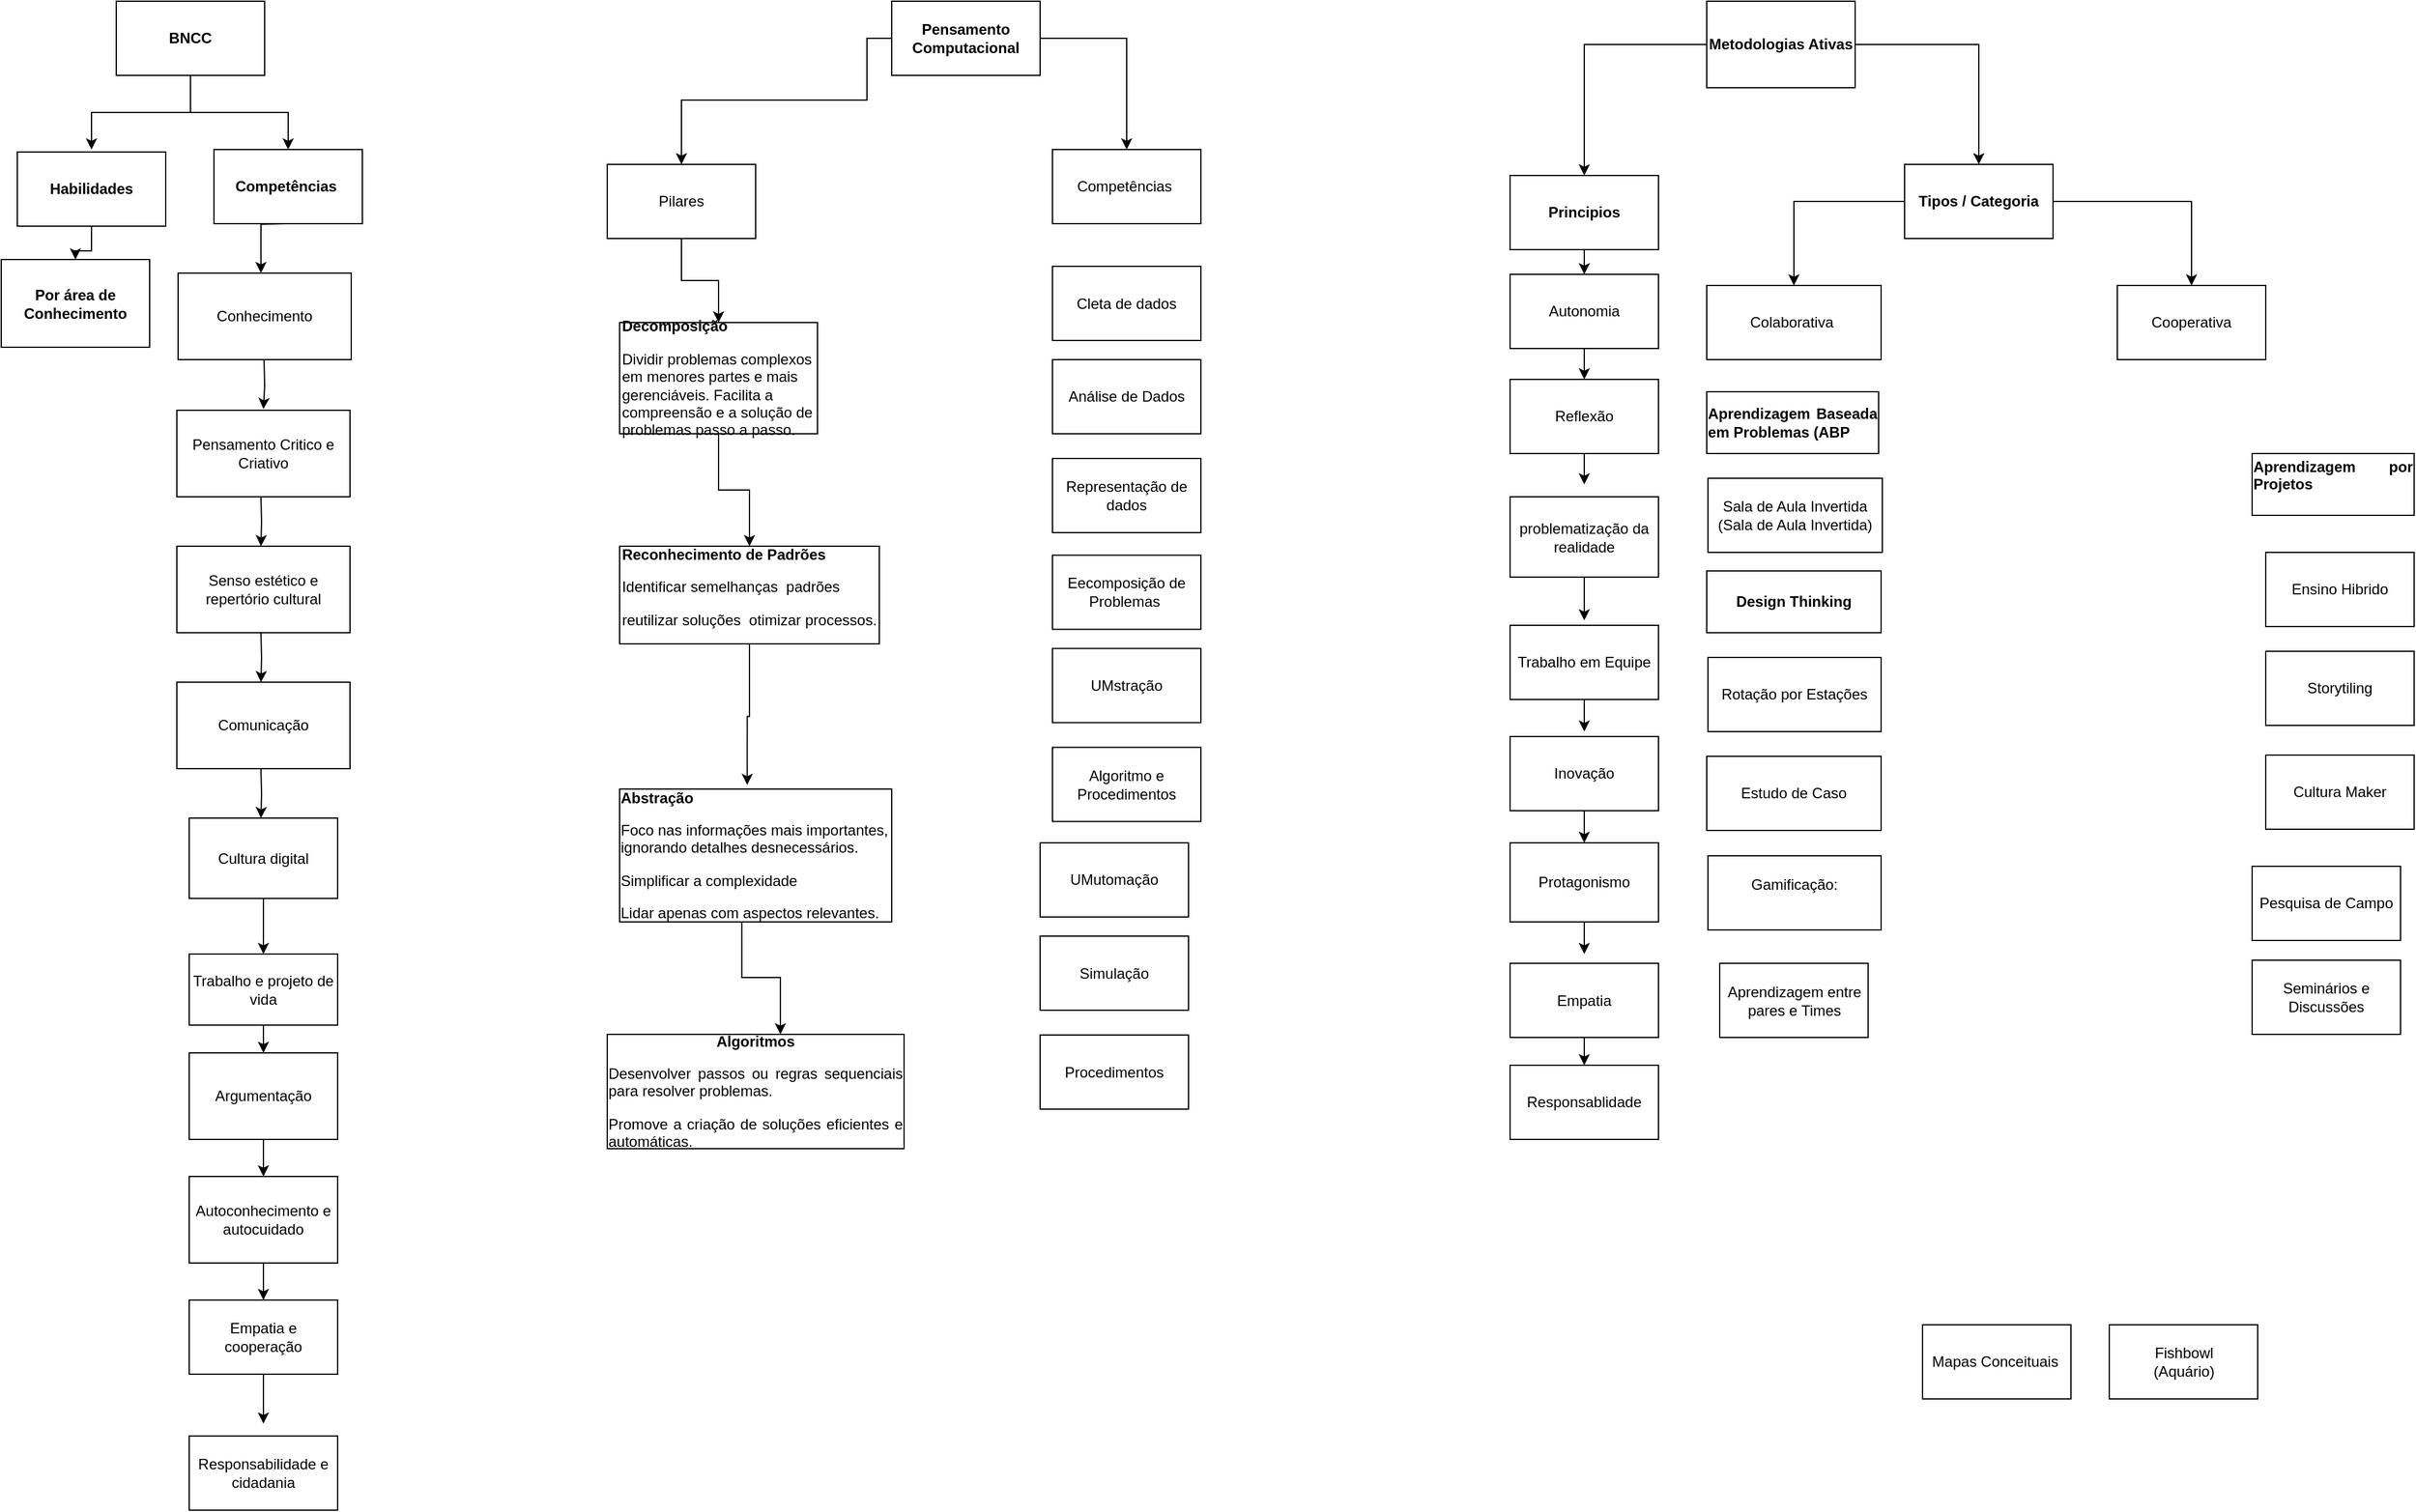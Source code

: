 <mxfile version="24.7.16" pages="2">
  <diagram name="Página-1" id="2mrk-HP-_fAwY83XtIVn">
    <mxGraphModel dx="2944" dy="557" grid="1" gridSize="10" guides="1" tooltips="1" connect="1" arrows="1" fold="1" page="1" pageScale="1" pageWidth="827" pageHeight="1169" math="0" shadow="0">
      <root>
        <mxCell id="0" />
        <mxCell id="1" parent="0" />
        <mxCell id="XJwnbb6XpXiKcCrQJQJd-31" value="" style="edgeStyle=orthogonalEdgeStyle;rounded=0;orthogonalLoop=1;jettySize=auto;html=1;" parent="1" source="GPR2DVeR3QreYbpcR4uf-1" target="XJwnbb6XpXiKcCrQJQJd-29" edge="1">
          <mxGeometry relative="1" as="geometry" />
        </mxCell>
        <mxCell id="XJwnbb6XpXiKcCrQJQJd-43" value="" style="edgeStyle=orthogonalEdgeStyle;rounded=0;orthogonalLoop=1;jettySize=auto;html=1;" parent="1" source="GPR2DVeR3QreYbpcR4uf-1" target="XJwnbb6XpXiKcCrQJQJd-42" edge="1">
          <mxGeometry relative="1" as="geometry" />
        </mxCell>
        <mxCell id="GPR2DVeR3QreYbpcR4uf-1" value="&lt;font style=&quot;vertical-align: inherit;&quot;&gt;&lt;font style=&quot;vertical-align: inherit;&quot;&gt;&lt;b&gt;Metodologias Ativas&lt;/b&gt;&lt;/font&gt;&lt;/font&gt;" style="rounded=0;whiteSpace=wrap;html=1;" parent="1" vertex="1">
          <mxGeometry x="239" y="30" width="120" height="70" as="geometry" />
        </mxCell>
        <mxCell id="GPR2DVeR3QreYbpcR4uf-53" value="" style="edgeStyle=orthogonalEdgeStyle;rounded=0;orthogonalLoop=1;jettySize=auto;html=1;" parent="1" source="GPR2DVeR3QreYbpcR4uf-2" target="GPR2DVeR3QreYbpcR4uf-10" edge="1">
          <mxGeometry relative="1" as="geometry" />
        </mxCell>
        <mxCell id="GPR2DVeR3QreYbpcR4uf-54" value="" style="edgeStyle=orthogonalEdgeStyle;rounded=0;orthogonalLoop=1;jettySize=auto;html=1;entryX=0.5;entryY=0;entryDx=0;entryDy=0;" parent="1" source="GPR2DVeR3QreYbpcR4uf-2" target="GPR2DVeR3QreYbpcR4uf-9" edge="1">
          <mxGeometry relative="1" as="geometry">
            <Array as="points">
              <mxPoint x="-440" y="60" />
              <mxPoint x="-440" y="110" />
              <mxPoint x="-590" y="110" />
            </Array>
          </mxGeometry>
        </mxCell>
        <mxCell id="GPR2DVeR3QreYbpcR4uf-2" value="&lt;font style=&quot;vertical-align: inherit;&quot;&gt;&lt;font style=&quot;vertical-align: inherit;&quot;&gt;&lt;b&gt;Pensamento Computacional&lt;/b&gt;&lt;/font&gt;&lt;/font&gt;" style="rounded=0;whiteSpace=wrap;html=1;" parent="1" vertex="1">
          <mxGeometry x="-420" y="30" width="120" height="60" as="geometry" />
        </mxCell>
        <mxCell id="GPR2DVeR3QreYbpcR4uf-3" value="&lt;div style=&quot;text-align: justify;&quot;&gt;&lt;b style=&quot;background-color: initial;&quot;&gt;Aprendizagem Baseada em Problemas (ABP&lt;/b&gt;&lt;/div&gt;" style="rounded=0;whiteSpace=wrap;html=1;" parent="1" vertex="1">
          <mxGeometry x="239" y="346" width="139" height="50" as="geometry" />
        </mxCell>
        <mxCell id="GPR2DVeR3QreYbpcR4uf-4" value="&lt;div style=&quot;text-align: justify;&quot;&gt;&lt;b style=&quot;background-color: initial;&quot;&gt;Aprendizagem por Projetos&lt;/b&gt;&lt;/div&gt;&lt;div style=&quot;text-align: justify;&quot;&gt;&lt;font style=&quot;vertical-align: inherit;&quot;&gt;&lt;font style=&quot;vertical-align: inherit;&quot;&gt;&lt;b&gt;&lt;br&gt;&lt;/b&gt;&lt;/font&gt;&lt;/font&gt;&lt;/div&gt;" style="rounded=0;whiteSpace=wrap;html=1;" parent="1" vertex="1">
          <mxGeometry x="680" y="396" width="131" height="50" as="geometry" />
        </mxCell>
        <mxCell id="GPR2DVeR3QreYbpcR4uf-5" value="&lt;font style=&quot;vertical-align: inherit;&quot;&gt;&lt;font style=&quot;vertical-align: inherit;&quot;&gt;Sala de Aula Invertida (Sala de Aula Invertida)&lt;/font&gt;&lt;/font&gt;" style="rounded=0;whiteSpace=wrap;html=1;" parent="1" vertex="1">
          <mxGeometry x="240" y="416" width="141" height="60" as="geometry" />
        </mxCell>
        <mxCell id="GPR2DVeR3QreYbpcR4uf-6" value="&#xa;Gamificação:&#xa;&#xa;" style="rounded=0;whiteSpace=wrap;html=1;" parent="1" vertex="1">
          <mxGeometry x="240" y="721.5" width="140" height="60" as="geometry" />
        </mxCell>
        <mxCell id="GPR2DVeR3QreYbpcR4uf-7" value="&lt;div style=&quot;text-align: justify;&quot;&gt;&lt;b style=&quot;background-color: initial;&quot;&gt;Design Thinking&lt;/b&gt;&lt;/div&gt;" style="rounded=0;whiteSpace=wrap;html=1;" parent="1" vertex="1">
          <mxGeometry x="239" y="491" width="141" height="50" as="geometry" />
        </mxCell>
        <mxCell id="GPR2DVeR3QreYbpcR4uf-8" value="&lt;font style=&quot;vertical-align: inherit;&quot;&gt;&lt;font style=&quot;vertical-align: inherit;&quot;&gt;Cultura Maker&lt;/font&gt;&lt;/font&gt;" style="rounded=0;whiteSpace=wrap;html=1;" parent="1" vertex="1">
          <mxGeometry x="691" y="640" width="120" height="60" as="geometry" />
        </mxCell>
        <mxCell id="XJwnbb6XpXiKcCrQJQJd-26" value="" style="edgeStyle=orthogonalEdgeStyle;rounded=0;orthogonalLoop=1;jettySize=auto;html=1;" parent="1" source="GPR2DVeR3QreYbpcR4uf-9" target="GPR2DVeR3QreYbpcR4uf-102" edge="1">
          <mxGeometry relative="1" as="geometry" />
        </mxCell>
        <mxCell id="GPR2DVeR3QreYbpcR4uf-9" value="&lt;font style=&quot;vertical-align: inherit;&quot;&gt;&lt;font style=&quot;vertical-align: inherit;&quot;&gt;&lt;font style=&quot;vertical-align: inherit;&quot;&gt;&lt;font style=&quot;vertical-align: inherit;&quot;&gt;Pilares&lt;/font&gt;&lt;/font&gt;&lt;/font&gt;&lt;/font&gt;" style="rounded=0;whiteSpace=wrap;html=1;" parent="1" vertex="1">
          <mxGeometry x="-650" y="162" width="120" height="60" as="geometry" />
        </mxCell>
        <mxCell id="GPR2DVeR3QreYbpcR4uf-10" value="Competências&amp;nbsp;" style="rounded=0;whiteSpace=wrap;html=1;" parent="1" vertex="1">
          <mxGeometry x="-290" y="150" width="120" height="60" as="geometry" />
        </mxCell>
        <mxCell id="GPR2DVeR3QreYbpcR4uf-12" value="Estudo de Caso" style="rounded=0;whiteSpace=wrap;html=1;" parent="1" vertex="1">
          <mxGeometry x="239" y="641" width="141" height="60" as="geometry" />
        </mxCell>
        <mxCell id="GPR2DVeR3QreYbpcR4uf-14" value="Seminários e Discussões" style="rounded=0;whiteSpace=wrap;html=1;" parent="1" vertex="1">
          <mxGeometry x="680" y="806" width="120" height="60" as="geometry" />
        </mxCell>
        <mxCell id="GPR2DVeR3QreYbpcR4uf-15" value="Pesquisa de Campo" style="rounded=0;whiteSpace=wrap;html=1;" parent="1" vertex="1">
          <mxGeometry x="680" y="730" width="120" height="60" as="geometry" />
        </mxCell>
        <mxCell id="GPR2DVeR3QreYbpcR4uf-17" value="Storytiling" style="rounded=0;whiteSpace=wrap;html=1;" parent="1" vertex="1">
          <mxGeometry x="691" y="556" width="120" height="60" as="geometry" />
        </mxCell>
        <mxCell id="GPR2DVeR3QreYbpcR4uf-18" value="Aprendizagem entre pares e Times" style="rounded=0;whiteSpace=wrap;html=1;" parent="1" vertex="1">
          <mxGeometry x="249.5" y="808.5" width="120" height="60" as="geometry" />
        </mxCell>
        <mxCell id="GPR2DVeR3QreYbpcR4uf-19" value="Ensino Hibrido" style="rounded=0;whiteSpace=wrap;html=1;" parent="1" vertex="1">
          <mxGeometry x="691" y="476" width="120" height="60" as="geometry" />
        </mxCell>
        <mxCell id="GPR2DVeR3QreYbpcR4uf-21" value="Rotação por Estações" style="rounded=0;whiteSpace=wrap;html=1;" parent="1" vertex="1">
          <mxGeometry x="240" y="561" width="140" height="60" as="geometry" />
        </mxCell>
        <mxCell id="GPR2DVeR3QreYbpcR4uf-22" value="Mapas Conceituais&amp;nbsp;" style="rounded=0;whiteSpace=wrap;html=1;" parent="1" vertex="1">
          <mxGeometry x="413.5" y="1101" width="120" height="60" as="geometry" />
        </mxCell>
        <mxCell id="GPR2DVeR3QreYbpcR4uf-23" value="Fishbowl&lt;div&gt;(Aquário)&lt;/div&gt;" style="rounded=0;whiteSpace=wrap;html=1;" parent="1" vertex="1">
          <mxGeometry x="564.5" y="1101" width="120" height="60" as="geometry" />
        </mxCell>
        <mxCell id="XJwnbb6XpXiKcCrQJQJd-56" value="" style="edgeStyle=orthogonalEdgeStyle;rounded=0;orthogonalLoop=1;jettySize=auto;html=1;" parent="1" source="GPR2DVeR3QreYbpcR4uf-96" target="XJwnbb6XpXiKcCrQJQJd-55" edge="1">
          <mxGeometry relative="1" as="geometry" />
        </mxCell>
        <mxCell id="GPR2DVeR3QreYbpcR4uf-96" value="&lt;font style=&quot;vertical-align: inherit;&quot;&gt;&lt;font style=&quot;vertical-align: inherit;&quot;&gt;&lt;font style=&quot;vertical-align: inherit;&quot;&gt;&lt;font style=&quot;vertical-align: inherit;&quot;&gt;&lt;b&gt;Habilidades&lt;/b&gt;&lt;/font&gt;&lt;/font&gt;&lt;/font&gt;&lt;/font&gt;" style="rounded=0;whiteSpace=wrap;html=1;" parent="1" vertex="1">
          <mxGeometry x="-1127" y="152" width="120" height="60" as="geometry" />
        </mxCell>
        <mxCell id="XJwnbb6XpXiKcCrQJQJd-83" value="" style="edgeStyle=orthogonalEdgeStyle;rounded=0;orthogonalLoop=1;jettySize=auto;html=1;" parent="1" source="GPR2DVeR3QreYbpcR4uf-102" target="XJwnbb6XpXiKcCrQJQJd-27" edge="1">
          <mxGeometry relative="1" as="geometry" />
        </mxCell>
        <mxCell id="GPR2DVeR3QreYbpcR4uf-102" value="&lt;br&gt;&lt;p&gt;&lt;strong&gt;&lt;font style=&quot;vertical-align: inherit;&quot;&gt;&lt;font style=&quot;vertical-align: inherit;&quot;&gt;&lt;font style=&quot;vertical-align: inherit;&quot;&gt;&lt;font style=&quot;vertical-align: inherit;&quot;&gt;&lt;font style=&quot;vertical-align: inherit;&quot;&gt;&lt;font style=&quot;vertical-align: inherit;&quot;&gt;Decomposição&lt;/font&gt;&lt;/font&gt;&lt;/font&gt;&lt;/font&gt;&lt;/font&gt;&lt;/font&gt;&lt;/strong&gt;&lt;/p&gt;&lt;p&gt;&lt;strong&gt;&lt;font style=&quot;vertical-align: inherit;&quot;&gt;&lt;font style=&quot;vertical-align: inherit;&quot;&gt;&lt;font style=&quot;vertical-align: inherit;&quot;&gt;&lt;font style=&quot;vertical-align: inherit;&quot;&gt;&lt;/font&gt;&lt;/font&gt;&lt;/font&gt;&lt;/font&gt;&lt;/strong&gt;&lt;span style=&quot;background-color: initial;&quot;&gt;&lt;font style=&quot;vertical-align: inherit;&quot;&gt;&lt;font style=&quot;vertical-align: inherit;&quot;&gt;&lt;font style=&quot;vertical-align: inherit;&quot;&gt;&lt;font style=&quot;vertical-align: inherit;&quot;&gt;Dividir problemas complexos em menores partes e mais gerenciáveis. &lt;/font&gt;&lt;/font&gt;&lt;/font&gt;&lt;/font&gt;&lt;/span&gt;&lt;span style=&quot;background-color: initial;&quot;&gt;&lt;font style=&quot;vertical-align: inherit;&quot;&gt;&lt;font style=&quot;vertical-align: inherit;&quot;&gt;&lt;font style=&quot;vertical-align: inherit;&quot;&gt;&lt;font style=&quot;vertical-align: inherit;&quot;&gt;Facilita a compreensão e a solução de problemas passo a passo.&lt;/font&gt;&lt;/font&gt;&lt;/font&gt;&lt;/font&gt;&lt;/span&gt;&lt;/p&gt;&lt;div&gt;&lt;br&gt;&lt;/div&gt;" style="rounded=0;whiteSpace=wrap;html=1;align=left;" parent="1" vertex="1">
          <mxGeometry x="-640" y="290" width="160" height="90" as="geometry" />
        </mxCell>
        <mxCell id="XJwnbb6XpXiKcCrQJQJd-1" value="" style="edgeStyle=orthogonalEdgeStyle;rounded=0;orthogonalLoop=1;jettySize=auto;html=1;entryX=0.5;entryY=0;entryDx=0;entryDy=0;" parent="1" source="XJwnbb6XpXiKcCrQJQJd-3" edge="1">
          <mxGeometry relative="1" as="geometry">
            <mxPoint x="-1067" y="150" as="targetPoint" />
            <Array as="points">
              <mxPoint x="-987" y="120" />
              <mxPoint x="-1067" y="120" />
            </Array>
          </mxGeometry>
        </mxCell>
        <mxCell id="XJwnbb6XpXiKcCrQJQJd-2" style="edgeStyle=orthogonalEdgeStyle;rounded=0;orthogonalLoop=1;jettySize=auto;html=1;entryX=0.5;entryY=0;entryDx=0;entryDy=0;" parent="1" source="XJwnbb6XpXiKcCrQJQJd-3" target="XJwnbb6XpXiKcCrQJQJd-20" edge="1">
          <mxGeometry relative="1" as="geometry" />
        </mxCell>
        <mxCell id="XJwnbb6XpXiKcCrQJQJd-3" value="&lt;font style=&quot;vertical-align: inherit;&quot;&gt;&lt;font style=&quot;vertical-align: inherit;&quot;&gt;&lt;b&gt;BNCC&lt;/b&gt;&lt;/font&gt;&lt;/font&gt;" style="rounded=0;whiteSpace=wrap;html=1;" parent="1" vertex="1">
          <mxGeometry x="-1047" y="30" width="120" height="60" as="geometry" />
        </mxCell>
        <mxCell id="XJwnbb6XpXiKcCrQJQJd-4" value="" style="edgeStyle=orthogonalEdgeStyle;rounded=0;orthogonalLoop=1;jettySize=auto;html=1;" parent="1" edge="1">
          <mxGeometry relative="1" as="geometry">
            <mxPoint x="-910" y="210" as="sourcePoint" />
            <mxPoint x="-930" y="250" as="targetPoint" />
          </mxGeometry>
        </mxCell>
        <mxCell id="XJwnbb6XpXiKcCrQJQJd-5" value="" style="edgeStyle=orthogonalEdgeStyle;rounded=0;orthogonalLoop=1;jettySize=auto;html=1;" parent="1" edge="1">
          <mxGeometry relative="1" as="geometry">
            <mxPoint x="-927.5" y="320" as="sourcePoint" />
            <mxPoint x="-928" y="360" as="targetPoint" />
          </mxGeometry>
        </mxCell>
        <mxCell id="XJwnbb6XpXiKcCrQJQJd-6" value="" style="edgeStyle=orthogonalEdgeStyle;rounded=0;orthogonalLoop=1;jettySize=auto;html=1;" parent="1" edge="1">
          <mxGeometry relative="1" as="geometry">
            <mxPoint x="-930" y="431" as="sourcePoint" />
            <mxPoint x="-930" y="471" as="targetPoint" />
          </mxGeometry>
        </mxCell>
        <mxCell id="XJwnbb6XpXiKcCrQJQJd-7" value="" style="edgeStyle=orthogonalEdgeStyle;rounded=0;orthogonalLoop=1;jettySize=auto;html=1;" parent="1" edge="1">
          <mxGeometry relative="1" as="geometry">
            <mxPoint x="-930" y="541" as="sourcePoint" />
            <mxPoint x="-930" y="581" as="targetPoint" />
          </mxGeometry>
        </mxCell>
        <mxCell id="XJwnbb6XpXiKcCrQJQJd-8" value="" style="edgeStyle=orthogonalEdgeStyle;rounded=0;orthogonalLoop=1;jettySize=auto;html=1;" parent="1" edge="1">
          <mxGeometry relative="1" as="geometry">
            <mxPoint x="-930" y="651" as="sourcePoint" />
            <mxPoint x="-930" y="691" as="targetPoint" />
          </mxGeometry>
        </mxCell>
        <mxCell id="XJwnbb6XpXiKcCrQJQJd-9" value="" style="edgeStyle=orthogonalEdgeStyle;rounded=0;orthogonalLoop=1;jettySize=auto;html=1;" parent="1" source="XJwnbb6XpXiKcCrQJQJd-10" edge="1">
          <mxGeometry relative="1" as="geometry">
            <mxPoint x="-928" y="801" as="targetPoint" />
          </mxGeometry>
        </mxCell>
        <mxCell id="XJwnbb6XpXiKcCrQJQJd-10" value="&lt;p class=&quot;MsoNormal&quot;&gt;Cultura digital&lt;/p&gt;" style="whiteSpace=wrap;html=1;rounded=0;" parent="1" vertex="1">
          <mxGeometry x="-988" y="691" width="120" height="65" as="geometry" />
        </mxCell>
        <mxCell id="XJwnbb6XpXiKcCrQJQJd-11" value="" style="edgeStyle=orthogonalEdgeStyle;rounded=0;orthogonalLoop=1;jettySize=auto;html=1;" parent="1" source="XJwnbb6XpXiKcCrQJQJd-12" edge="1">
          <mxGeometry relative="1" as="geometry">
            <mxPoint x="-928" y="881" as="targetPoint" />
          </mxGeometry>
        </mxCell>
        <mxCell id="XJwnbb6XpXiKcCrQJQJd-12" value="&lt;p class=&quot;MsoNormal&quot;&gt;Trabalho e projeto de vida&lt;/p&gt;" style="whiteSpace=wrap;html=1;rounded=0;" parent="1" vertex="1">
          <mxGeometry x="-988" y="801" width="120" height="57.5" as="geometry" />
        </mxCell>
        <mxCell id="XJwnbb6XpXiKcCrQJQJd-13" value="" style="edgeStyle=orthogonalEdgeStyle;rounded=0;orthogonalLoop=1;jettySize=auto;html=1;" parent="1" source="XJwnbb6XpXiKcCrQJQJd-14" edge="1">
          <mxGeometry relative="1" as="geometry">
            <mxPoint x="-928" y="981" as="targetPoint" />
          </mxGeometry>
        </mxCell>
        <mxCell id="XJwnbb6XpXiKcCrQJQJd-14" value="&lt;div&gt;&lt;p class=&quot;MsoNormal&quot;&gt;Argumentação&lt;/p&gt;&lt;/div&gt;" style="whiteSpace=wrap;html=1;rounded=0;" parent="1" vertex="1">
          <mxGeometry x="-988" y="881" width="120" height="70" as="geometry" />
        </mxCell>
        <mxCell id="XJwnbb6XpXiKcCrQJQJd-15" value="" style="edgeStyle=orthogonalEdgeStyle;rounded=0;orthogonalLoop=1;jettySize=auto;html=1;" parent="1" source="XJwnbb6XpXiKcCrQJQJd-16" edge="1">
          <mxGeometry relative="1" as="geometry">
            <mxPoint x="-928" y="1081" as="targetPoint" />
          </mxGeometry>
        </mxCell>
        <mxCell id="XJwnbb6XpXiKcCrQJQJd-16" value="&lt;p class=&quot;MsoNormal&quot;&gt;Autoconhecimento e autocuidado&lt;/p&gt;" style="whiteSpace=wrap;html=1;rounded=0;" parent="1" vertex="1">
          <mxGeometry x="-988" y="981" width="120" height="70" as="geometry" />
        </mxCell>
        <mxCell id="XJwnbb6XpXiKcCrQJQJd-17" value="" style="edgeStyle=orthogonalEdgeStyle;rounded=0;orthogonalLoop=1;jettySize=auto;html=1;" parent="1" source="XJwnbb6XpXiKcCrQJQJd-18" edge="1">
          <mxGeometry relative="1" as="geometry">
            <mxPoint x="-928" y="1181" as="targetPoint" />
          </mxGeometry>
        </mxCell>
        <mxCell id="XJwnbb6XpXiKcCrQJQJd-18" value="&lt;p class=&quot;MsoNormal&quot;&gt;Empatia e cooperação&lt;/p&gt;" style="whiteSpace=wrap;html=1;rounded=0;" parent="1" vertex="1">
          <mxGeometry x="-988" y="1081" width="120" height="60" as="geometry" />
        </mxCell>
        <mxCell id="XJwnbb6XpXiKcCrQJQJd-19" value="&lt;p class=&quot;MsoNormal&quot;&gt;Responsabilidade e cidadania&lt;/p&gt;" style="whiteSpace=wrap;html=1;rounded=0;" parent="1" vertex="1">
          <mxGeometry x="-988" y="1191" width="120" height="60" as="geometry" />
        </mxCell>
        <mxCell id="XJwnbb6XpXiKcCrQJQJd-20" value="&lt;b&gt;Competências&amp;nbsp;&lt;/b&gt;" style="rounded=0;whiteSpace=wrap;html=1;" parent="1" vertex="1">
          <mxGeometry x="-968" y="150" width="120" height="60" as="geometry" />
        </mxCell>
        <mxCell id="XJwnbb6XpXiKcCrQJQJd-21" value="Conhecimento" style="rounded=0;whiteSpace=wrap;html=1;" parent="1" vertex="1">
          <mxGeometry x="-997" y="250" width="140" height="70" as="geometry" />
        </mxCell>
        <mxCell id="XJwnbb6XpXiKcCrQJQJd-22" value="Pensamento Critico e Criativo" style="rounded=0;whiteSpace=wrap;html=1;" parent="1" vertex="1">
          <mxGeometry x="-998" y="361" width="140" height="70" as="geometry" />
        </mxCell>
        <mxCell id="XJwnbb6XpXiKcCrQJQJd-23" value="&lt;p class=&quot;MsoNormal&quot;&gt;Senso estético e repertório cultural&lt;/p&gt;" style="rounded=0;whiteSpace=wrap;html=1;" parent="1" vertex="1">
          <mxGeometry x="-998" y="471" width="140" height="70" as="geometry" />
        </mxCell>
        <mxCell id="XJwnbb6XpXiKcCrQJQJd-24" value="&lt;p class=&quot;MsoNormal&quot;&gt;Comunicação&lt;/p&gt;" style="rounded=0;whiteSpace=wrap;html=1;" parent="1" vertex="1">
          <mxGeometry x="-998" y="581" width="140" height="70" as="geometry" />
        </mxCell>
        <mxCell id="XJwnbb6XpXiKcCrQJQJd-27" value="&lt;div style=&quot;text-align: justify;&quot;&gt;&lt;br&gt;&lt;/div&gt;&lt;p style=&quot;text-align: justify;&quot;&gt;&lt;strong&gt;Reconhecimento de Padrões&lt;/strong&gt;&lt;/p&gt;&lt;p style=&quot;text-align: justify;&quot;&gt;&lt;span style=&quot;background-color: initial;&quot;&gt;Identificar semelhanças&amp;nbsp; padrões&amp;nbsp;&lt;/span&gt;&lt;/p&gt;&lt;p style=&quot;text-align: justify;&quot;&gt;&lt;span style=&quot;background-color: initial;&quot;&gt;reutilizar soluções&amp;nbsp; otimizar processos.&lt;/span&gt;&lt;/p&gt;&lt;div style=&quot;text-align: justify;&quot;&gt;&lt;br&gt;&lt;/div&gt;&lt;div style=&quot;text-align: justify;&quot;&gt;&lt;br&gt;&lt;/div&gt;" style="whiteSpace=wrap;html=1;rounded=0;" parent="1" vertex="1">
          <mxGeometry x="-640" y="471" width="210" height="79" as="geometry" />
        </mxCell>
        <mxCell id="XJwnbb6XpXiKcCrQJQJd-33" value="" style="edgeStyle=orthogonalEdgeStyle;rounded=0;orthogonalLoop=1;jettySize=auto;html=1;" parent="1" source="XJwnbb6XpXiKcCrQJQJd-29" target="XJwnbb6XpXiKcCrQJQJd-32" edge="1">
          <mxGeometry relative="1" as="geometry" />
        </mxCell>
        <mxCell id="XJwnbb6XpXiKcCrQJQJd-29" value="&lt;b&gt;Principios&lt;/b&gt;" style="whiteSpace=wrap;html=1;rounded=0;" parent="1" vertex="1">
          <mxGeometry x="80" y="171" width="120" height="60" as="geometry" />
        </mxCell>
        <mxCell id="XJwnbb6XpXiKcCrQJQJd-36" value="" style="edgeStyle=orthogonalEdgeStyle;rounded=0;orthogonalLoop=1;jettySize=auto;html=1;" parent="1" source="XJwnbb6XpXiKcCrQJQJd-32" target="XJwnbb6XpXiKcCrQJQJd-35" edge="1">
          <mxGeometry relative="1" as="geometry" />
        </mxCell>
        <mxCell id="XJwnbb6XpXiKcCrQJQJd-32" value="Autonomia" style="rounded=0;whiteSpace=wrap;html=1;" parent="1" vertex="1">
          <mxGeometry x="80" y="251" width="120" height="60" as="geometry" />
        </mxCell>
        <mxCell id="XJwnbb6XpXiKcCrQJQJd-60" value="" style="edgeStyle=orthogonalEdgeStyle;rounded=0;orthogonalLoop=1;jettySize=auto;html=1;" parent="1" source="XJwnbb6XpXiKcCrQJQJd-35" edge="1">
          <mxGeometry relative="1" as="geometry">
            <mxPoint x="140" y="421" as="targetPoint" />
          </mxGeometry>
        </mxCell>
        <mxCell id="XJwnbb6XpXiKcCrQJQJd-35" value="Reflexão" style="rounded=0;whiteSpace=wrap;html=1;" parent="1" vertex="1">
          <mxGeometry x="80" y="336" width="120" height="60" as="geometry" />
        </mxCell>
        <mxCell id="XJwnbb6XpXiKcCrQJQJd-47" value="" style="edgeStyle=orthogonalEdgeStyle;rounded=0;orthogonalLoop=1;jettySize=auto;html=1;" parent="1" source="XJwnbb6XpXiKcCrQJQJd-42" target="XJwnbb6XpXiKcCrQJQJd-46" edge="1">
          <mxGeometry relative="1" as="geometry" />
        </mxCell>
        <mxCell id="XJwnbb6XpXiKcCrQJQJd-49" value="" style="edgeStyle=orthogonalEdgeStyle;rounded=0;orthogonalLoop=1;jettySize=auto;html=1;" parent="1" source="XJwnbb6XpXiKcCrQJQJd-42" target="XJwnbb6XpXiKcCrQJQJd-48" edge="1">
          <mxGeometry relative="1" as="geometry" />
        </mxCell>
        <mxCell id="XJwnbb6XpXiKcCrQJQJd-42" value="&lt;b&gt;Tipos / Categoria&lt;/b&gt;" style="whiteSpace=wrap;html=1;rounded=0;" parent="1" vertex="1">
          <mxGeometry x="399" y="162" width="120" height="60" as="geometry" />
        </mxCell>
        <mxCell id="XJwnbb6XpXiKcCrQJQJd-46" value="Cooperativa" style="whiteSpace=wrap;html=1;rounded=0;" parent="1" vertex="1">
          <mxGeometry x="571" y="260" width="120" height="60" as="geometry" />
        </mxCell>
        <mxCell id="XJwnbb6XpXiKcCrQJQJd-48" value="Colaborativa&amp;nbsp;" style="whiteSpace=wrap;html=1;rounded=0;" parent="1" vertex="1">
          <mxGeometry x="239" y="260" width="141" height="60" as="geometry" />
        </mxCell>
        <mxCell id="XJwnbb6XpXiKcCrQJQJd-54" value="" style="edgeStyle=orthogonalEdgeStyle;rounded=0;orthogonalLoop=1;jettySize=auto;html=1;exitX=0.449;exitY=0.996;exitDx=0;exitDy=0;exitPerimeter=0;" parent="1" source="XJwnbb6XpXiKcCrQJQJd-50" edge="1" target="XJwnbb6XpXiKcCrQJQJd-53">
          <mxGeometry relative="1" as="geometry">
            <mxPoint x="-427" y="840" as="targetPoint" />
            <mxPoint x="-363" y="790" as="sourcePoint" />
            <Array as="points">
              <mxPoint x="-541" y="820" />
              <mxPoint x="-510" y="820" />
            </Array>
          </mxGeometry>
        </mxCell>
        <mxCell id="XJwnbb6XpXiKcCrQJQJd-50" value="&lt;font style=&quot;vertical-align: inherit;&quot;&gt;&lt;font style=&quot;vertical-align: inherit;&quot;&gt;&lt;font style=&quot;vertical-align: inherit;&quot;&gt;&lt;font style=&quot;vertical-align: inherit;&quot;&gt;&lt;div style=&quot;text-align: left;&quot;&gt;&lt;p&gt;&lt;strong&gt;Abstração&lt;/strong&gt;&lt;/p&gt;&lt;p&gt;&lt;span style=&quot;background-color: initial;&quot;&gt;Foco nas informações mais importantes, ignorando detalhes desnecessários.&lt;/span&gt;&lt;/p&gt;&lt;p&gt;&lt;span style=&quot;background-color: initial;&quot;&gt;Simplificar a complexidade&amp;nbsp;&lt;/span&gt;&lt;/p&gt;&lt;p&gt;&lt;span style=&quot;background-color: initial;&quot;&gt;Lidar apenas com aspectos relevantes.&lt;/span&gt;&lt;/p&gt;&lt;/div&gt;&lt;/font&gt;&lt;/font&gt;&lt;/font&gt;&lt;/font&gt;" style="whiteSpace=wrap;html=1;rounded=0;" parent="1" vertex="1">
          <mxGeometry x="-640" y="667.5" width="220" height="107.5" as="geometry" />
        </mxCell>
        <mxCell id="XJwnbb6XpXiKcCrQJQJd-53" value="&lt;p&gt;&lt;strong&gt;Algoritmos&lt;/strong&gt;&lt;/p&gt;&lt;p style=&quot;text-align: justify;&quot;&gt;&lt;span style=&quot;background-color: initial;&quot;&gt;Desenvolver passos ou regras sequenciais para resolver problemas.&lt;/span&gt;&lt;/p&gt;&lt;p style=&quot;text-align: justify;&quot;&gt;&lt;span style=&quot;background-color: initial;&quot;&gt;Promove a criação de soluções eficientes e automáticas.&lt;/span&gt;&lt;/p&gt;" style="whiteSpace=wrap;html=1;rounded=0;" parent="1" vertex="1">
          <mxGeometry x="-650" y="866" width="240" height="92.5" as="geometry" />
        </mxCell>
        <mxCell id="XJwnbb6XpXiKcCrQJQJd-55" value="&lt;b&gt;Por área de Conhecimento&lt;/b&gt;" style="whiteSpace=wrap;html=1;rounded=0;" parent="1" vertex="1">
          <mxGeometry x="-1140" y="239" width="120" height="71" as="geometry" />
        </mxCell>
        <mxCell id="XJwnbb6XpXiKcCrQJQJd-62" value="" style="edgeStyle=orthogonalEdgeStyle;rounded=0;orthogonalLoop=1;jettySize=auto;html=1;" parent="1" source="XJwnbb6XpXiKcCrQJQJd-59" edge="1">
          <mxGeometry relative="1" as="geometry">
            <mxPoint x="140" y="531" as="targetPoint" />
          </mxGeometry>
        </mxCell>
        <mxCell id="XJwnbb6XpXiKcCrQJQJd-59" value="problematização da realidade" style="whiteSpace=wrap;html=1;rounded=0;" parent="1" vertex="1">
          <mxGeometry x="80" y="431" width="120" height="65" as="geometry" />
        </mxCell>
        <mxCell id="XJwnbb6XpXiKcCrQJQJd-64" value="" style="edgeStyle=orthogonalEdgeStyle;rounded=0;orthogonalLoop=1;jettySize=auto;html=1;" parent="1" source="XJwnbb6XpXiKcCrQJQJd-61" edge="1">
          <mxGeometry relative="1" as="geometry">
            <mxPoint x="140" y="621" as="targetPoint" />
          </mxGeometry>
        </mxCell>
        <mxCell id="XJwnbb6XpXiKcCrQJQJd-61" value="Trabalho em Equipe" style="whiteSpace=wrap;html=1;rounded=0;" parent="1" vertex="1">
          <mxGeometry x="80" y="535" width="120" height="60" as="geometry" />
        </mxCell>
        <mxCell id="XJwnbb6XpXiKcCrQJQJd-66" value="" style="edgeStyle=orthogonalEdgeStyle;rounded=0;orthogonalLoop=1;jettySize=auto;html=1;" parent="1" source="XJwnbb6XpXiKcCrQJQJd-63" edge="1">
          <mxGeometry relative="1" as="geometry">
            <mxPoint x="140" y="711" as="targetPoint" />
          </mxGeometry>
        </mxCell>
        <mxCell id="XJwnbb6XpXiKcCrQJQJd-63" value="Inovação" style="whiteSpace=wrap;html=1;rounded=0;" parent="1" vertex="1">
          <mxGeometry x="80" y="625" width="120" height="60" as="geometry" />
        </mxCell>
        <mxCell id="XJwnbb6XpXiKcCrQJQJd-68" value="" style="edgeStyle=orthogonalEdgeStyle;rounded=0;orthogonalLoop=1;jettySize=auto;html=1;" parent="1" source="XJwnbb6XpXiKcCrQJQJd-65" edge="1">
          <mxGeometry relative="1" as="geometry">
            <mxPoint x="140" y="801" as="targetPoint" />
          </mxGeometry>
        </mxCell>
        <mxCell id="XJwnbb6XpXiKcCrQJQJd-65" value="Protagonismo" style="whiteSpace=wrap;html=1;rounded=0;" parent="1" vertex="1">
          <mxGeometry x="80" y="711" width="120" height="64" as="geometry" />
        </mxCell>
        <mxCell id="XJwnbb6XpXiKcCrQJQJd-70" value="" style="edgeStyle=orthogonalEdgeStyle;rounded=0;orthogonalLoop=1;jettySize=auto;html=1;" parent="1" source="XJwnbb6XpXiKcCrQJQJd-67" edge="1">
          <mxGeometry relative="1" as="geometry">
            <mxPoint x="140" y="891" as="targetPoint" />
          </mxGeometry>
        </mxCell>
        <mxCell id="XJwnbb6XpXiKcCrQJQJd-67" value="Empatia" style="whiteSpace=wrap;html=1;rounded=0;" parent="1" vertex="1">
          <mxGeometry x="80" y="808.5" width="120" height="60" as="geometry" />
        </mxCell>
        <mxCell id="XJwnbb6XpXiKcCrQJQJd-69" value="Responsablidade" style="whiteSpace=wrap;html=1;rounded=0;" parent="1" vertex="1">
          <mxGeometry x="80" y="891" width="120" height="60" as="geometry" />
        </mxCell>
        <mxCell id="Z3Z85pJeaKi0Gl7Zka1J-1" value="&lt;font style=&quot;vertical-align: inherit;&quot;&gt;&lt;font style=&quot;vertical-align: inherit;&quot;&gt;Cleta de dados&lt;/font&gt;&lt;/font&gt;" style="rounded=0;whiteSpace=wrap;html=1;" vertex="1" parent="1">
          <mxGeometry x="-290" y="244.5" width="120" height="60" as="geometry" />
        </mxCell>
        <mxCell id="Z3Z85pJeaKi0Gl7Zka1J-2" value="&lt;font style=&quot;vertical-align: inherit;&quot;&gt;&lt;font style=&quot;vertical-align: inherit;&quot;&gt;Representação de dados&lt;/font&gt;&lt;/font&gt;" style="rounded=0;whiteSpace=wrap;html=1;" vertex="1" parent="1">
          <mxGeometry x="-290" y="400" width="120" height="60" as="geometry" />
        </mxCell>
        <mxCell id="Z3Z85pJeaKi0Gl7Zka1J-3" value="&lt;font style=&quot;vertical-align: inherit;&quot;&gt;&lt;font style=&quot;vertical-align: inherit;&quot;&gt;&lt;font style=&quot;vertical-align: inherit;&quot;&gt;&lt;font style=&quot;vertical-align: inherit;&quot;&gt;Análise de Dados&lt;/font&gt;&lt;/font&gt;&lt;/font&gt;&lt;/font&gt;" style="rounded=0;whiteSpace=wrap;html=1;" vertex="1" parent="1">
          <mxGeometry x="-290" y="320" width="120" height="60" as="geometry" />
        </mxCell>
        <mxCell id="Z3Z85pJeaKi0Gl7Zka1J-4" style="edgeStyle=orthogonalEdgeStyle;rounded=0;orthogonalLoop=1;jettySize=auto;html=1;entryX=0.469;entryY=-0.031;entryDx=0;entryDy=0;entryPerimeter=0;" edge="1" parent="1" source="XJwnbb6XpXiKcCrQJQJd-27" target="XJwnbb6XpXiKcCrQJQJd-50">
          <mxGeometry relative="1" as="geometry" />
        </mxCell>
        <mxCell id="Z3Z85pJeaKi0Gl7Zka1J-6" value="&lt;font style=&quot;vertical-align: inherit;&quot;&gt;&lt;font style=&quot;vertical-align: inherit;&quot;&gt;Eecomposição de Problemas&amp;nbsp;&lt;/font&gt;&lt;/font&gt;" style="rounded=0;whiteSpace=wrap;html=1;" vertex="1" parent="1">
          <mxGeometry x="-290" y="478.25" width="120" height="60" as="geometry" />
        </mxCell>
        <mxCell id="Z3Z85pJeaKi0Gl7Zka1J-7" value="&lt;font style=&quot;vertical-align: inherit;&quot;&gt;&lt;font style=&quot;vertical-align: inherit;&quot;&gt;Algoritmo e Procedimentos&lt;/font&gt;&lt;/font&gt;" style="rounded=0;whiteSpace=wrap;html=1;" vertex="1" parent="1">
          <mxGeometry x="-290" y="633.75" width="120" height="60" as="geometry" />
        </mxCell>
        <mxCell id="Z3Z85pJeaKi0Gl7Zka1J-8" value="&lt;font style=&quot;vertical-align: inherit;&quot;&gt;&lt;font style=&quot;vertical-align: inherit;&quot;&gt;UMstração&lt;/font&gt;&lt;/font&gt;" style="rounded=0;whiteSpace=wrap;html=1;" vertex="1" parent="1">
          <mxGeometry x="-290" y="553.75" width="120" height="60" as="geometry" />
        </mxCell>
        <mxCell id="Z3Z85pJeaKi0Gl7Zka1J-9" value="&lt;font style=&quot;vertical-align: inherit;&quot;&gt;&lt;font style=&quot;vertical-align: inherit;&quot;&gt;UMutomação&lt;/font&gt;&lt;/font&gt;" style="rounded=0;whiteSpace=wrap;html=1;" vertex="1" parent="1">
          <mxGeometry x="-300" y="711" width="120" height="60" as="geometry" />
        </mxCell>
        <mxCell id="Z3Z85pJeaKi0Gl7Zka1J-10" value="&lt;font style=&quot;vertical-align: inherit;&quot;&gt;&lt;font style=&quot;vertical-align: inherit;&quot;&gt;Procedimentos&lt;/font&gt;&lt;/font&gt;" style="rounded=0;whiteSpace=wrap;html=1;" vertex="1" parent="1">
          <mxGeometry x="-300" y="866.5" width="120" height="60" as="geometry" />
        </mxCell>
        <mxCell id="Z3Z85pJeaKi0Gl7Zka1J-11" value="&lt;font style=&quot;vertical-align: inherit;&quot;&gt;&lt;font style=&quot;vertical-align: inherit;&quot;&gt;Simulação&lt;/font&gt;&lt;/font&gt;" style="rounded=0;whiteSpace=wrap;html=1;" vertex="1" parent="1">
          <mxGeometry x="-300" y="786.5" width="120" height="60" as="geometry" />
        </mxCell>
      </root>
    </mxGraphModel>
  </diagram>
  <diagram name="Cópia do Página-1" id="IPf3U6TAoCOoGc2E6ivi">
    <mxGraphModel grid="1" page="1" gridSize="10" guides="1" tooltips="1" connect="1" arrows="1" fold="1" pageScale="1" pageWidth="827" pageHeight="1169" math="0" shadow="0">
      <root>
        <mxCell id="1IvUIAYMgbh4S3LtLMLk-0" />
        <mxCell id="1IvUIAYMgbh4S3LtLMLk-1" parent="1IvUIAYMgbh4S3LtLMLk-0" />
        <mxCell id="1IvUIAYMgbh4S3LtLMLk-2" value="" style="edgeStyle=orthogonalEdgeStyle;rounded=0;orthogonalLoop=1;jettySize=auto;html=1;" edge="1" parent="1IvUIAYMgbh4S3LtLMLk-1" source="1IvUIAYMgbh4S3LtLMLk-5" target="1IvUIAYMgbh4S3LtLMLk-75">
          <mxGeometry relative="1" as="geometry" />
        </mxCell>
        <mxCell id="1IvUIAYMgbh4S3LtLMLk-3" style="edgeStyle=orthogonalEdgeStyle;rounded=0;orthogonalLoop=1;jettySize=auto;html=1;" edge="1" parent="1IvUIAYMgbh4S3LtLMLk-1" source="1IvUIAYMgbh4S3LtLMLk-5">
          <mxGeometry relative="1" as="geometry">
            <mxPoint x="90" y="130" as="targetPoint" />
            <Array as="points">
              <mxPoint x="181" y="110" />
              <mxPoint x="91" y="110" />
            </Array>
          </mxGeometry>
        </mxCell>
        <mxCell id="1IvUIAYMgbh4S3LtLMLk-4" style="edgeStyle=orthogonalEdgeStyle;rounded=0;orthogonalLoop=1;jettySize=auto;html=1;" edge="1" parent="1IvUIAYMgbh4S3LtLMLk-1">
          <mxGeometry relative="1" as="geometry">
            <mxPoint x="250" y="130" as="targetPoint" />
            <mxPoint x="190" y="109" as="sourcePoint" />
            <Array as="points">
              <mxPoint x="170" y="109" />
              <mxPoint x="170" y="110" />
              <mxPoint x="250" y="110" />
            </Array>
          </mxGeometry>
        </mxCell>
        <mxCell id="1IvUIAYMgbh4S3LtLMLk-5" value="&lt;font style=&quot;vertical-align: inherit;&quot;&gt;&lt;font style=&quot;vertical-align: inherit;&quot;&gt;Metodologias Ativas&lt;/font&gt;&lt;/font&gt;" style="rounded=0;whiteSpace=wrap;html=1;" vertex="1" parent="1IvUIAYMgbh4S3LtLMLk-1">
          <mxGeometry x="121" y="30" width="120" height="70" as="geometry" />
        </mxCell>
        <mxCell id="1IvUIAYMgbh4S3LtLMLk-6" value="" style="edgeStyle=orthogonalEdgeStyle;rounded=0;orthogonalLoop=1;jettySize=auto;html=1;" edge="1" parent="1IvUIAYMgbh4S3LtLMLk-1" source="1IvUIAYMgbh4S3LtLMLk-8" target="1IvUIAYMgbh4S3LtLMLk-17">
          <mxGeometry relative="1" as="geometry" />
        </mxCell>
        <mxCell id="1IvUIAYMgbh4S3LtLMLk-7" value="" style="edgeStyle=orthogonalEdgeStyle;rounded=0;orthogonalLoop=1;jettySize=auto;html=1;entryX=0.5;entryY=0;entryDx=0;entryDy=0;" edge="1" parent="1IvUIAYMgbh4S3LtLMLk-1" source="1IvUIAYMgbh4S3LtLMLk-8" target="1IvUIAYMgbh4S3LtLMLk-15">
          <mxGeometry relative="1" as="geometry">
            <Array as="points">
              <mxPoint x="690" y="120" />
              <mxPoint x="610" y="120" />
            </Array>
          </mxGeometry>
        </mxCell>
        <mxCell id="1IvUIAYMgbh4S3LtLMLk-8" value="&lt;font style=&quot;vertical-align: inherit;&quot;&gt;&lt;font style=&quot;vertical-align: inherit;&quot;&gt;Pensamento Computacional&lt;/font&gt;&lt;/font&gt;" style="rounded=0;whiteSpace=wrap;html=1;" vertex="1" parent="1IvUIAYMgbh4S3LtLMLk-1">
          <mxGeometry x="630" y="30" width="120" height="60" as="geometry" />
        </mxCell>
        <mxCell id="1IvUIAYMgbh4S3LtLMLk-9" value="&lt;font style=&quot;vertical-align: inherit;&quot;&gt;&lt;font style=&quot;vertical-align: inherit;&quot;&gt;Aprendizagem Baseada em Problemas (ABP&lt;/font&gt;&lt;/font&gt;" style="rounded=0;whiteSpace=wrap;html=1;" vertex="1" parent="1IvUIAYMgbh4S3LtLMLk-1">
          <mxGeometry x="120" y="330" width="120" height="60" as="geometry" />
        </mxCell>
        <mxCell id="1IvUIAYMgbh4S3LtLMLk-10" value="&lt;font style=&quot;vertical-align: inherit;&quot;&gt;&lt;font style=&quot;vertical-align: inherit;&quot;&gt;Aprendizagem por Projetos&lt;/font&gt;&lt;/font&gt;" style="rounded=0;whiteSpace=wrap;html=1;" vertex="1" parent="1IvUIAYMgbh4S3LtLMLk-1">
          <mxGeometry x="-1" y="330" width="120" height="60" as="geometry" />
        </mxCell>
        <mxCell id="1IvUIAYMgbh4S3LtLMLk-11" value="&lt;font style=&quot;vertical-align: inherit;&quot;&gt;&lt;font style=&quot;vertical-align: inherit;&quot;&gt;Sala de Aula Invertida (Sala de Aula Invertida)&lt;/font&gt;&lt;/font&gt;" style="rounded=0;whiteSpace=wrap;html=1;" vertex="1" parent="1IvUIAYMgbh4S3LtLMLk-1">
          <mxGeometry x="-10" y="530" width="120" height="60" as="geometry" />
        </mxCell>
        <mxCell id="1IvUIAYMgbh4S3LtLMLk-12" value="&#xa;Gamificação:&#xa;&#xa;" style="rounded=0;whiteSpace=wrap;html=1;" vertex="1" parent="1IvUIAYMgbh4S3LtLMLk-1">
          <mxGeometry x="130" y="530" width="120" height="60" as="geometry" />
        </mxCell>
        <mxCell id="1IvUIAYMgbh4S3LtLMLk-13" value="&lt;font style=&quot;vertical-align: inherit;&quot;&gt;&lt;font style=&quot;vertical-align: inherit;&quot;&gt;&lt;font style=&quot;vertical-align: inherit;&quot;&gt;&lt;font style=&quot;vertical-align: inherit;&quot;&gt;&lt;font style=&quot;vertical-align: inherit;&quot;&gt;&lt;font style=&quot;vertical-align: inherit;&quot;&gt;Design Thinking&lt;/font&gt;&lt;/font&gt;&lt;/font&gt;&lt;/font&gt;&lt;/font&gt;&lt;/font&gt;" style="rounded=0;whiteSpace=wrap;html=1;" vertex="1" parent="1IvUIAYMgbh4S3LtLMLk-1">
          <mxGeometry x="269" y="330" width="120" height="60" as="geometry" />
        </mxCell>
        <mxCell id="1IvUIAYMgbh4S3LtLMLk-14" value="&lt;font style=&quot;vertical-align: inherit;&quot;&gt;&lt;font style=&quot;vertical-align: inherit;&quot;&gt;Cultura Maker&lt;/font&gt;&lt;/font&gt;" style="rounded=0;whiteSpace=wrap;html=1;" vertex="1" parent="1IvUIAYMgbh4S3LtLMLk-1">
          <mxGeometry x="270" y="530" width="120" height="60" as="geometry" />
        </mxCell>
        <mxCell id="1IvUIAYMgbh4S3LtLMLk-15" value="&lt;font style=&quot;vertical-align: inherit;&quot;&gt;&lt;font style=&quot;vertical-align: inherit;&quot;&gt;&lt;font style=&quot;vertical-align: inherit;&quot;&gt;&lt;font style=&quot;vertical-align: inherit;&quot;&gt;Pilares&lt;/font&gt;&lt;/font&gt;&lt;/font&gt;&lt;/font&gt;" style="rounded=0;whiteSpace=wrap;html=1;" vertex="1" parent="1IvUIAYMgbh4S3LtLMLk-1">
          <mxGeometry x="550" y="150" width="120" height="60" as="geometry" />
        </mxCell>
        <mxCell id="1IvUIAYMgbh4S3LtLMLk-16" value="" style="edgeStyle=orthogonalEdgeStyle;rounded=0;orthogonalLoop=1;jettySize=auto;html=1;" edge="1" parent="1IvUIAYMgbh4S3LtLMLk-1" source="1IvUIAYMgbh4S3LtLMLk-17">
          <mxGeometry relative="1" as="geometry">
            <mxPoint x="750" y="290" as="targetPoint" />
          </mxGeometry>
        </mxCell>
        <mxCell id="1IvUIAYMgbh4S3LtLMLk-17" value="Competências&amp;nbsp;" style="rounded=0;whiteSpace=wrap;html=1;" vertex="1" parent="1IvUIAYMgbh4S3LtLMLk-1">
          <mxGeometry x="707" y="150" width="120" height="60" as="geometry" />
        </mxCell>
        <mxCell id="1IvUIAYMgbh4S3LtLMLk-18" value="" style="rounded=0;whiteSpace=wrap;html=1;" vertex="1" parent="1IvUIAYMgbh4S3LtLMLk-1">
          <mxGeometry x="139" y="430" width="120" height="60" as="geometry" />
        </mxCell>
        <mxCell id="1IvUIAYMgbh4S3LtLMLk-19" value="Estudo de Caso" style="rounded=0;whiteSpace=wrap;html=1;" vertex="1" parent="1IvUIAYMgbh4S3LtLMLk-1">
          <mxGeometry x="-1" y="710" width="120" height="60" as="geometry" />
        </mxCell>
        <mxCell id="1IvUIAYMgbh4S3LtLMLk-20" value="" style="rounded=0;whiteSpace=wrap;html=1;" vertex="1" parent="1IvUIAYMgbh4S3LtLMLk-1">
          <mxGeometry x="130" y="610" width="120" height="60" as="geometry" />
        </mxCell>
        <mxCell id="1IvUIAYMgbh4S3LtLMLk-21" value="Seminários e Discussões" style="rounded=0;whiteSpace=wrap;html=1;" vertex="1" parent="1IvUIAYMgbh4S3LtLMLk-1">
          <mxGeometry x="140" y="710" width="120" height="60" as="geometry" />
        </mxCell>
        <mxCell id="1IvUIAYMgbh4S3LtLMLk-22" value="Pesquisa de Campo" style="rounded=0;whiteSpace=wrap;html=1;" vertex="1" parent="1IvUIAYMgbh4S3LtLMLk-1">
          <mxGeometry x="273" y="710" width="120" height="60" as="geometry" />
        </mxCell>
        <mxCell id="1IvUIAYMgbh4S3LtLMLk-23" value="" style="rounded=0;whiteSpace=wrap;html=1;" vertex="1" parent="1IvUIAYMgbh4S3LtLMLk-1">
          <mxGeometry x="130" y="790" width="120" height="60" as="geometry" />
        </mxCell>
        <mxCell id="1IvUIAYMgbh4S3LtLMLk-24" value="Storytiling" style="rounded=0;whiteSpace=wrap;html=1;" vertex="1" parent="1IvUIAYMgbh4S3LtLMLk-1">
          <mxGeometry x="-10" y="870" width="120" height="60" as="geometry" />
        </mxCell>
        <mxCell id="1IvUIAYMgbh4S3LtLMLk-25" value="Aprendizagem entre pares e Times" style="rounded=0;whiteSpace=wrap;html=1;" vertex="1" parent="1IvUIAYMgbh4S3LtLMLk-1">
          <mxGeometry x="130" y="870" width="120" height="60" as="geometry" />
        </mxCell>
        <mxCell id="1IvUIAYMgbh4S3LtLMLk-26" value="Ensino Hibrido" style="rounded=0;whiteSpace=wrap;html=1;" vertex="1" parent="1IvUIAYMgbh4S3LtLMLk-1">
          <mxGeometry x="279" y="870" width="120" height="60" as="geometry" />
        </mxCell>
        <mxCell id="1IvUIAYMgbh4S3LtLMLk-27" value="" style="rounded=0;whiteSpace=wrap;html=1;" vertex="1" parent="1IvUIAYMgbh4S3LtLMLk-1">
          <mxGeometry x="129" y="950" width="120" height="60" as="geometry" />
        </mxCell>
        <mxCell id="1IvUIAYMgbh4S3LtLMLk-28" value="Rotação por Estações" style="rounded=0;whiteSpace=wrap;html=1;" vertex="1" parent="1IvUIAYMgbh4S3LtLMLk-1">
          <mxGeometry x="20" y="1130" width="120" height="60" as="geometry" />
        </mxCell>
        <mxCell id="1IvUIAYMgbh4S3LtLMLk-29" value="Mapas Conceituais&amp;nbsp;" style="rounded=0;whiteSpace=wrap;html=1;" vertex="1" parent="1IvUIAYMgbh4S3LtLMLk-1">
          <mxGeometry x="180" y="1130" width="120" height="60" as="geometry" />
        </mxCell>
        <mxCell id="1IvUIAYMgbh4S3LtLMLk-30" value="Fishbowl&lt;div&gt;(Aquário)&lt;/div&gt;" style="rounded=0;whiteSpace=wrap;html=1;" vertex="1" parent="1IvUIAYMgbh4S3LtLMLk-1">
          <mxGeometry x="331" y="1130" width="120" height="60" as="geometry" />
        </mxCell>
        <mxCell id="1IvUIAYMgbh4S3LtLMLk-31" value="" style="edgeStyle=orthogonalEdgeStyle;rounded=0;orthogonalLoop=1;jettySize=auto;html=1;" edge="1" parent="1IvUIAYMgbh4S3LtLMLk-1">
          <mxGeometry relative="1" as="geometry">
            <mxPoint x="750" y="360" as="sourcePoint" />
            <mxPoint x="750" y="440" as="targetPoint" />
          </mxGeometry>
        </mxCell>
        <mxCell id="1IvUIAYMgbh4S3LtLMLk-32" value="" style="edgeStyle=orthogonalEdgeStyle;rounded=0;orthogonalLoop=1;jettySize=auto;html=1;" edge="1" parent="1IvUIAYMgbh4S3LtLMLk-1" source="1IvUIAYMgbh4S3LtLMLk-33">
          <mxGeometry relative="1" as="geometry">
            <mxPoint x="750" y="550" as="targetPoint" />
          </mxGeometry>
        </mxCell>
        <mxCell id="1IvUIAYMgbh4S3LtLMLk-33" value="&lt;p class=&quot;MsoNormal&quot;&gt;&lt;br&gt;&lt;/p&gt;" style="rounded=0;whiteSpace=wrap;html=1;" vertex="1" parent="1IvUIAYMgbh4S3LtLMLk-1">
          <mxGeometry x="680" y="440" width="140" height="70" as="geometry" />
        </mxCell>
        <mxCell id="1IvUIAYMgbh4S3LtLMLk-34" value="" style="edgeStyle=orthogonalEdgeStyle;rounded=0;orthogonalLoop=1;jettySize=auto;html=1;" edge="1" parent="1IvUIAYMgbh4S3LtLMLk-1" source="1IvUIAYMgbh4S3LtLMLk-35">
          <mxGeometry relative="1" as="geometry">
            <mxPoint x="750" y="680" as="targetPoint" />
          </mxGeometry>
        </mxCell>
        <mxCell id="1IvUIAYMgbh4S3LtLMLk-35" value="&lt;p class=&quot;MsoNormal&quot;&gt;&lt;br&gt;&lt;/p&gt;" style="rounded=0;whiteSpace=wrap;html=1;" vertex="1" parent="1IvUIAYMgbh4S3LtLMLk-1">
          <mxGeometry x="680" y="550" width="140" height="70" as="geometry" />
        </mxCell>
        <mxCell id="1IvUIAYMgbh4S3LtLMLk-36" value="" style="edgeStyle=orthogonalEdgeStyle;rounded=0;orthogonalLoop=1;jettySize=auto;html=1;" edge="1" parent="1IvUIAYMgbh4S3LtLMLk-1" source="1IvUIAYMgbh4S3LtLMLk-37">
          <mxGeometry relative="1" as="geometry">
            <mxPoint x="750" y="790" as="targetPoint" />
          </mxGeometry>
        </mxCell>
        <mxCell id="1IvUIAYMgbh4S3LtLMLk-37" value="&lt;p class=&quot;MsoNormal&quot;&gt;&lt;br&gt;&lt;/p&gt;" style="whiteSpace=wrap;html=1;rounded=0;" vertex="1" parent="1IvUIAYMgbh4S3LtLMLk-1">
          <mxGeometry x="690" y="680" width="120" height="65" as="geometry" />
        </mxCell>
        <mxCell id="1IvUIAYMgbh4S3LtLMLk-38" value="" style="edgeStyle=orthogonalEdgeStyle;rounded=0;orthogonalLoop=1;jettySize=auto;html=1;" edge="1" parent="1IvUIAYMgbh4S3LtLMLk-1" source="1IvUIAYMgbh4S3LtLMLk-39">
          <mxGeometry relative="1" as="geometry">
            <mxPoint x="750" y="870" as="targetPoint" />
          </mxGeometry>
        </mxCell>
        <mxCell id="1IvUIAYMgbh4S3LtLMLk-39" value="&lt;p class=&quot;MsoNormal&quot;&gt;&lt;br&gt;&lt;/p&gt;" style="whiteSpace=wrap;html=1;rounded=0;" vertex="1" parent="1IvUIAYMgbh4S3LtLMLk-1">
          <mxGeometry x="690" y="790" width="120" height="57.5" as="geometry" />
        </mxCell>
        <mxCell id="1IvUIAYMgbh4S3LtLMLk-40" value="" style="edgeStyle=orthogonalEdgeStyle;rounded=0;orthogonalLoop=1;jettySize=auto;html=1;" edge="1" parent="1IvUIAYMgbh4S3LtLMLk-1" source="1IvUIAYMgbh4S3LtLMLk-41">
          <mxGeometry relative="1" as="geometry">
            <mxPoint x="750" y="970" as="targetPoint" />
          </mxGeometry>
        </mxCell>
        <mxCell id="1IvUIAYMgbh4S3LtLMLk-41" value="&lt;p class=&quot;MsoNormal&quot;&gt;&lt;br&gt;&lt;/p&gt;" style="whiteSpace=wrap;html=1;rounded=0;" vertex="1" parent="1IvUIAYMgbh4S3LtLMLk-1">
          <mxGeometry x="690" y="870" width="120" height="70" as="geometry" />
        </mxCell>
        <mxCell id="1IvUIAYMgbh4S3LtLMLk-42" value="" style="edgeStyle=orthogonalEdgeStyle;rounded=0;orthogonalLoop=1;jettySize=auto;html=1;" edge="1" parent="1IvUIAYMgbh4S3LtLMLk-1" source="1IvUIAYMgbh4S3LtLMLk-43">
          <mxGeometry relative="1" as="geometry">
            <mxPoint x="750" y="1070" as="targetPoint" />
          </mxGeometry>
        </mxCell>
        <mxCell id="1IvUIAYMgbh4S3LtLMLk-43" value="&lt;p class=&quot;MsoNormal&quot;&gt;Autoconhecimento e autocuidado&lt;/p&gt;" style="whiteSpace=wrap;html=1;rounded=0;" vertex="1" parent="1IvUIAYMgbh4S3LtLMLk-1">
          <mxGeometry x="690" y="970" width="120" height="70" as="geometry" />
        </mxCell>
        <mxCell id="1IvUIAYMgbh4S3LtLMLk-44" value="" style="edgeStyle=orthogonalEdgeStyle;rounded=0;orthogonalLoop=1;jettySize=auto;html=1;" edge="1" parent="1IvUIAYMgbh4S3LtLMLk-1" source="1IvUIAYMgbh4S3LtLMLk-45">
          <mxGeometry relative="1" as="geometry">
            <mxPoint x="750" y="1170" as="targetPoint" />
          </mxGeometry>
        </mxCell>
        <mxCell id="1IvUIAYMgbh4S3LtLMLk-45" value="&lt;p class=&quot;MsoNormal&quot;&gt;Empatia e cooperação&lt;/p&gt;" style="whiteSpace=wrap;html=1;rounded=0;" vertex="1" parent="1IvUIAYMgbh4S3LtLMLk-1">
          <mxGeometry x="690" y="1070" width="120" height="60" as="geometry" />
        </mxCell>
        <mxCell id="1IvUIAYMgbh4S3LtLMLk-46" value="&lt;p class=&quot;MsoNormal&quot;&gt;Responsabildade e cidadania&lt;/p&gt;" style="whiteSpace=wrap;html=1;rounded=0;" vertex="1" parent="1IvUIAYMgbh4S3LtLMLk-1">
          <mxGeometry x="690" y="1180" width="120" height="60" as="geometry" />
        </mxCell>
        <mxCell id="1IvUIAYMgbh4S3LtLMLk-47" value="Colaborativa" style="whiteSpace=wrap;html=1;rounded=0;" vertex="1" parent="1IvUIAYMgbh4S3LtLMLk-1">
          <mxGeometry x="10" y="250" width="120" height="60" as="geometry" />
        </mxCell>
        <mxCell id="1IvUIAYMgbh4S3LtLMLk-48" value="Cooperativa&amp;nbsp;" style="whiteSpace=wrap;html=1;rounded=0;" vertex="1" parent="1IvUIAYMgbh4S3LtLMLk-1">
          <mxGeometry x="169" y="250" width="120" height="60" as="geometry" />
        </mxCell>
        <mxCell id="1IvUIAYMgbh4S3LtLMLk-49" value="" style="edgeStyle=orthogonalEdgeStyle;rounded=0;orthogonalLoop=1;jettySize=auto;html=1;entryX=0.5;entryY=0;entryDx=0;entryDy=0;" edge="1" parent="1IvUIAYMgbh4S3LtLMLk-1" source="1IvUIAYMgbh4S3LtLMLk-51">
          <mxGeometry relative="1" as="geometry">
            <mxPoint x="51" y="1420" as="targetPoint" />
            <Array as="points">
              <mxPoint x="131" y="1390" />
              <mxPoint x="51" y="1390" />
            </Array>
          </mxGeometry>
        </mxCell>
        <mxCell id="1IvUIAYMgbh4S3LtLMLk-50" style="edgeStyle=orthogonalEdgeStyle;rounded=0;orthogonalLoop=1;jettySize=auto;html=1;entryX=0.5;entryY=0;entryDx=0;entryDy=0;" edge="1" parent="1IvUIAYMgbh4S3LtLMLk-1" source="1IvUIAYMgbh4S3LtLMLk-51" target="1IvUIAYMgbh4S3LtLMLk-69">
          <mxGeometry relative="1" as="geometry" />
        </mxCell>
        <mxCell id="1IvUIAYMgbh4S3LtLMLk-51" value="&lt;font style=&quot;vertical-align: inherit;&quot;&gt;&lt;font style=&quot;vertical-align: inherit;&quot;&gt;BNCC&lt;/font&gt;&lt;/font&gt;" style="rounded=0;whiteSpace=wrap;html=1;" vertex="1" parent="1IvUIAYMgbh4S3LtLMLk-1">
          <mxGeometry x="71" y="1300" width="120" height="60" as="geometry" />
        </mxCell>
        <mxCell id="1IvUIAYMgbh4S3LtLMLk-52" value="" style="edgeStyle=orthogonalEdgeStyle;rounded=0;orthogonalLoop=1;jettySize=auto;html=1;" edge="1" parent="1IvUIAYMgbh4S3LtLMLk-1">
          <mxGeometry relative="1" as="geometry">
            <mxPoint x="208" y="1480" as="sourcePoint" />
            <mxPoint x="188" y="1520" as="targetPoint" />
          </mxGeometry>
        </mxCell>
        <mxCell id="1IvUIAYMgbh4S3LtLMLk-53" value="" style="edgeStyle=orthogonalEdgeStyle;rounded=0;orthogonalLoop=1;jettySize=auto;html=1;" edge="1" parent="1IvUIAYMgbh4S3LtLMLk-1">
          <mxGeometry relative="1" as="geometry">
            <mxPoint x="190.5" y="1590" as="sourcePoint" />
            <mxPoint x="190" y="1630" as="targetPoint" />
          </mxGeometry>
        </mxCell>
        <mxCell id="1IvUIAYMgbh4S3LtLMLk-54" value="" style="edgeStyle=orthogonalEdgeStyle;rounded=0;orthogonalLoop=1;jettySize=auto;html=1;" edge="1" parent="1IvUIAYMgbh4S3LtLMLk-1">
          <mxGeometry relative="1" as="geometry">
            <mxPoint x="188" y="1701" as="sourcePoint" />
            <mxPoint x="188" y="1741" as="targetPoint" />
          </mxGeometry>
        </mxCell>
        <mxCell id="1IvUIAYMgbh4S3LtLMLk-55" value="" style="edgeStyle=orthogonalEdgeStyle;rounded=0;orthogonalLoop=1;jettySize=auto;html=1;" edge="1" parent="1IvUIAYMgbh4S3LtLMLk-1">
          <mxGeometry relative="1" as="geometry">
            <mxPoint x="188" y="1811" as="sourcePoint" />
            <mxPoint x="188" y="1851" as="targetPoint" />
          </mxGeometry>
        </mxCell>
        <mxCell id="1IvUIAYMgbh4S3LtLMLk-56" value="" style="edgeStyle=orthogonalEdgeStyle;rounded=0;orthogonalLoop=1;jettySize=auto;html=1;" edge="1" parent="1IvUIAYMgbh4S3LtLMLk-1">
          <mxGeometry relative="1" as="geometry">
            <mxPoint x="188" y="1921" as="sourcePoint" />
            <mxPoint x="188" y="1961" as="targetPoint" />
          </mxGeometry>
        </mxCell>
        <mxCell id="1IvUIAYMgbh4S3LtLMLk-57" value="" style="edgeStyle=orthogonalEdgeStyle;rounded=0;orthogonalLoop=1;jettySize=auto;html=1;" edge="1" parent="1IvUIAYMgbh4S3LtLMLk-1" source="1IvUIAYMgbh4S3LtLMLk-58">
          <mxGeometry relative="1" as="geometry">
            <mxPoint x="190" y="2071" as="targetPoint" />
          </mxGeometry>
        </mxCell>
        <mxCell id="1IvUIAYMgbh4S3LtLMLk-58" value="&lt;p class=&quot;MsoNormal&quot;&gt;Cultura digital&lt;/p&gt;" style="whiteSpace=wrap;html=1;rounded=0;" vertex="1" parent="1IvUIAYMgbh4S3LtLMLk-1">
          <mxGeometry x="130" y="1961" width="120" height="65" as="geometry" />
        </mxCell>
        <mxCell id="1IvUIAYMgbh4S3LtLMLk-59" value="" style="edgeStyle=orthogonalEdgeStyle;rounded=0;orthogonalLoop=1;jettySize=auto;html=1;" edge="1" parent="1IvUIAYMgbh4S3LtLMLk-1" source="1IvUIAYMgbh4S3LtLMLk-60">
          <mxGeometry relative="1" as="geometry">
            <mxPoint x="190" y="2151" as="targetPoint" />
          </mxGeometry>
        </mxCell>
        <mxCell id="1IvUIAYMgbh4S3LtLMLk-60" value="&lt;p class=&quot;MsoNormal&quot;&gt;Trabalho e projeto de vida&lt;/p&gt;" style="whiteSpace=wrap;html=1;rounded=0;" vertex="1" parent="1IvUIAYMgbh4S3LtLMLk-1">
          <mxGeometry x="130" y="2071" width="120" height="57.5" as="geometry" />
        </mxCell>
        <mxCell id="1IvUIAYMgbh4S3LtLMLk-61" value="" style="edgeStyle=orthogonalEdgeStyle;rounded=0;orthogonalLoop=1;jettySize=auto;html=1;" edge="1" parent="1IvUIAYMgbh4S3LtLMLk-1" source="1IvUIAYMgbh4S3LtLMLk-62">
          <mxGeometry relative="1" as="geometry">
            <mxPoint x="190" y="2251" as="targetPoint" />
          </mxGeometry>
        </mxCell>
        <mxCell id="1IvUIAYMgbh4S3LtLMLk-62" value="&lt;div&gt;&lt;p class=&quot;MsoNormal&quot;&gt;Argumentação&lt;/p&gt;&lt;/div&gt;" style="whiteSpace=wrap;html=1;rounded=0;" vertex="1" parent="1IvUIAYMgbh4S3LtLMLk-1">
          <mxGeometry x="130" y="2151" width="120" height="70" as="geometry" />
        </mxCell>
        <mxCell id="1IvUIAYMgbh4S3LtLMLk-63" value="" style="edgeStyle=orthogonalEdgeStyle;rounded=0;orthogonalLoop=1;jettySize=auto;html=1;" edge="1" parent="1IvUIAYMgbh4S3LtLMLk-1" source="1IvUIAYMgbh4S3LtLMLk-64">
          <mxGeometry relative="1" as="geometry">
            <mxPoint x="190" y="2351" as="targetPoint" />
          </mxGeometry>
        </mxCell>
        <mxCell id="1IvUIAYMgbh4S3LtLMLk-64" value="&lt;p class=&quot;MsoNormal&quot;&gt;Autoconhecimento e autocuidado&lt;/p&gt;" style="whiteSpace=wrap;html=1;rounded=0;" vertex="1" parent="1IvUIAYMgbh4S3LtLMLk-1">
          <mxGeometry x="130" y="2251" width="120" height="70" as="geometry" />
        </mxCell>
        <mxCell id="1IvUIAYMgbh4S3LtLMLk-65" value="" style="edgeStyle=orthogonalEdgeStyle;rounded=0;orthogonalLoop=1;jettySize=auto;html=1;" edge="1" parent="1IvUIAYMgbh4S3LtLMLk-1" source="1IvUIAYMgbh4S3LtLMLk-66">
          <mxGeometry relative="1" as="geometry">
            <mxPoint x="190" y="2451" as="targetPoint" />
          </mxGeometry>
        </mxCell>
        <mxCell id="1IvUIAYMgbh4S3LtLMLk-66" value="&lt;p class=&quot;MsoNormal&quot;&gt;Empatia e cooperação&lt;/p&gt;" style="whiteSpace=wrap;html=1;rounded=0;" vertex="1" parent="1IvUIAYMgbh4S3LtLMLk-1">
          <mxGeometry x="130" y="2351" width="120" height="60" as="geometry" />
        </mxCell>
        <mxCell id="1IvUIAYMgbh4S3LtLMLk-67" value="&lt;p class=&quot;MsoNormal&quot;&gt;Responsabilidade e cidadania&lt;/p&gt;" style="whiteSpace=wrap;html=1;rounded=0;" vertex="1" parent="1IvUIAYMgbh4S3LtLMLk-1">
          <mxGeometry x="130" y="2461" width="120" height="60" as="geometry" />
        </mxCell>
        <mxCell id="1IvUIAYMgbh4S3LtLMLk-68" value="&lt;font style=&quot;vertical-align: inherit;&quot;&gt;&lt;font style=&quot;vertical-align: inherit;&quot;&gt;&lt;font style=&quot;vertical-align: inherit;&quot;&gt;&lt;font style=&quot;vertical-align: inherit;&quot;&gt;Habilidades&lt;/font&gt;&lt;/font&gt;&lt;/font&gt;&lt;/font&gt;" style="rounded=0;whiteSpace=wrap;html=1;" vertex="1" parent="1IvUIAYMgbh4S3LtLMLk-1">
          <mxGeometry y="1420" width="120" height="60" as="geometry" />
        </mxCell>
        <mxCell id="1IvUIAYMgbh4S3LtLMLk-69" value="Competências&amp;nbsp;" style="rounded=0;whiteSpace=wrap;html=1;" vertex="1" parent="1IvUIAYMgbh4S3LtLMLk-1">
          <mxGeometry x="150" y="1420" width="120" height="60" as="geometry" />
        </mxCell>
        <mxCell id="1IvUIAYMgbh4S3LtLMLk-70" value="Conhecimento" style="rounded=0;whiteSpace=wrap;html=1;" vertex="1" parent="1IvUIAYMgbh4S3LtLMLk-1">
          <mxGeometry x="121" y="1520" width="140" height="70" as="geometry" />
        </mxCell>
        <mxCell id="1IvUIAYMgbh4S3LtLMLk-71" value="Pensamento Critico e Criativo" style="rounded=0;whiteSpace=wrap;html=1;" vertex="1" parent="1IvUIAYMgbh4S3LtLMLk-1">
          <mxGeometry x="120" y="1631" width="140" height="70" as="geometry" />
        </mxCell>
        <mxCell id="1IvUIAYMgbh4S3LtLMLk-72" value="&lt;p class=&quot;MsoNormal&quot;&gt;Senso estético e repertório cultural&lt;/p&gt;" style="rounded=0;whiteSpace=wrap;html=1;" vertex="1" parent="1IvUIAYMgbh4S3LtLMLk-1">
          <mxGeometry x="120" y="1741" width="140" height="70" as="geometry" />
        </mxCell>
        <mxCell id="1IvUIAYMgbh4S3LtLMLk-73" value="&lt;p class=&quot;MsoNormal&quot;&gt;Comunicação&lt;/p&gt;" style="rounded=0;whiteSpace=wrap;html=1;" vertex="1" parent="1IvUIAYMgbh4S3LtLMLk-1">
          <mxGeometry x="120" y="1851" width="140" height="70" as="geometry" />
        </mxCell>
        <mxCell id="1IvUIAYMgbh4S3LtLMLk-74" value="" style="rounded=0;whiteSpace=wrap;html=1;" vertex="1" parent="1IvUIAYMgbh4S3LtLMLk-1">
          <mxGeometry x="690" y="290" width="120" height="60" as="geometry" />
        </mxCell>
        <mxCell id="1IvUIAYMgbh4S3LtLMLk-75" value="Principios" style="whiteSpace=wrap;html=1;rounded=0;" vertex="1" parent="1IvUIAYMgbh4S3LtLMLk-1">
          <mxGeometry x="310" y="20" width="120" height="60" as="geometry" />
        </mxCell>
      </root>
    </mxGraphModel>
  </diagram>
</mxfile>
